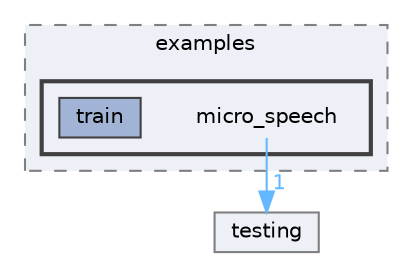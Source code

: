 digraph "Arduino/GetStartedWithMachineLearningOnArduino/tflite-micro-main/tensorflow/lite/micro/examples/micro_speech"
{
 // LATEX_PDF_SIZE
  bgcolor="transparent";
  edge [fontname=Helvetica,fontsize=10,labelfontname=Helvetica,labelfontsize=10];
  node [fontname=Helvetica,fontsize=10,shape=box,height=0.2,width=0.4];
  compound=true
  subgraph clusterdir_aa8c078f5a90dd35cdfcd371d0c8899e {
    graph [ bgcolor="#edf0f7", pencolor="grey50", label="examples", fontname=Helvetica,fontsize=10 style="filled,dashed", URL="dir_aa8c078f5a90dd35cdfcd371d0c8899e.html",tooltip=""]
  subgraph clusterdir_5952a0e09bb8ca57a8f189862a26d2f8 {
    graph [ bgcolor="#edf0f7", pencolor="grey25", label="", fontname=Helvetica,fontsize=10 style="filled,bold", URL="dir_5952a0e09bb8ca57a8f189862a26d2f8.html",tooltip=""]
    dir_5952a0e09bb8ca57a8f189862a26d2f8 [shape=plaintext, label="micro_speech"];
  dir_3fc59a9d263a5f08d753c0c0692bc3ce [label="train", fillcolor="#a2b4d6", color="grey25", style="filled", URL="dir_3fc59a9d263a5f08d753c0c0692bc3ce.html",tooltip=""];
  }
  }
  dir_470971d43bc71e7f55bec04deac8e7a7 [label="testing", fillcolor="#edf0f7", color="grey50", style="filled", URL="dir_470971d43bc71e7f55bec04deac8e7a7.html",tooltip=""];
  dir_5952a0e09bb8ca57a8f189862a26d2f8->dir_470971d43bc71e7f55bec04deac8e7a7 [headlabel="1", labeldistance=1.5 headhref="dir_000192_000328.html" href="dir_000192_000328.html" color="steelblue1" fontcolor="steelblue1"];
}
